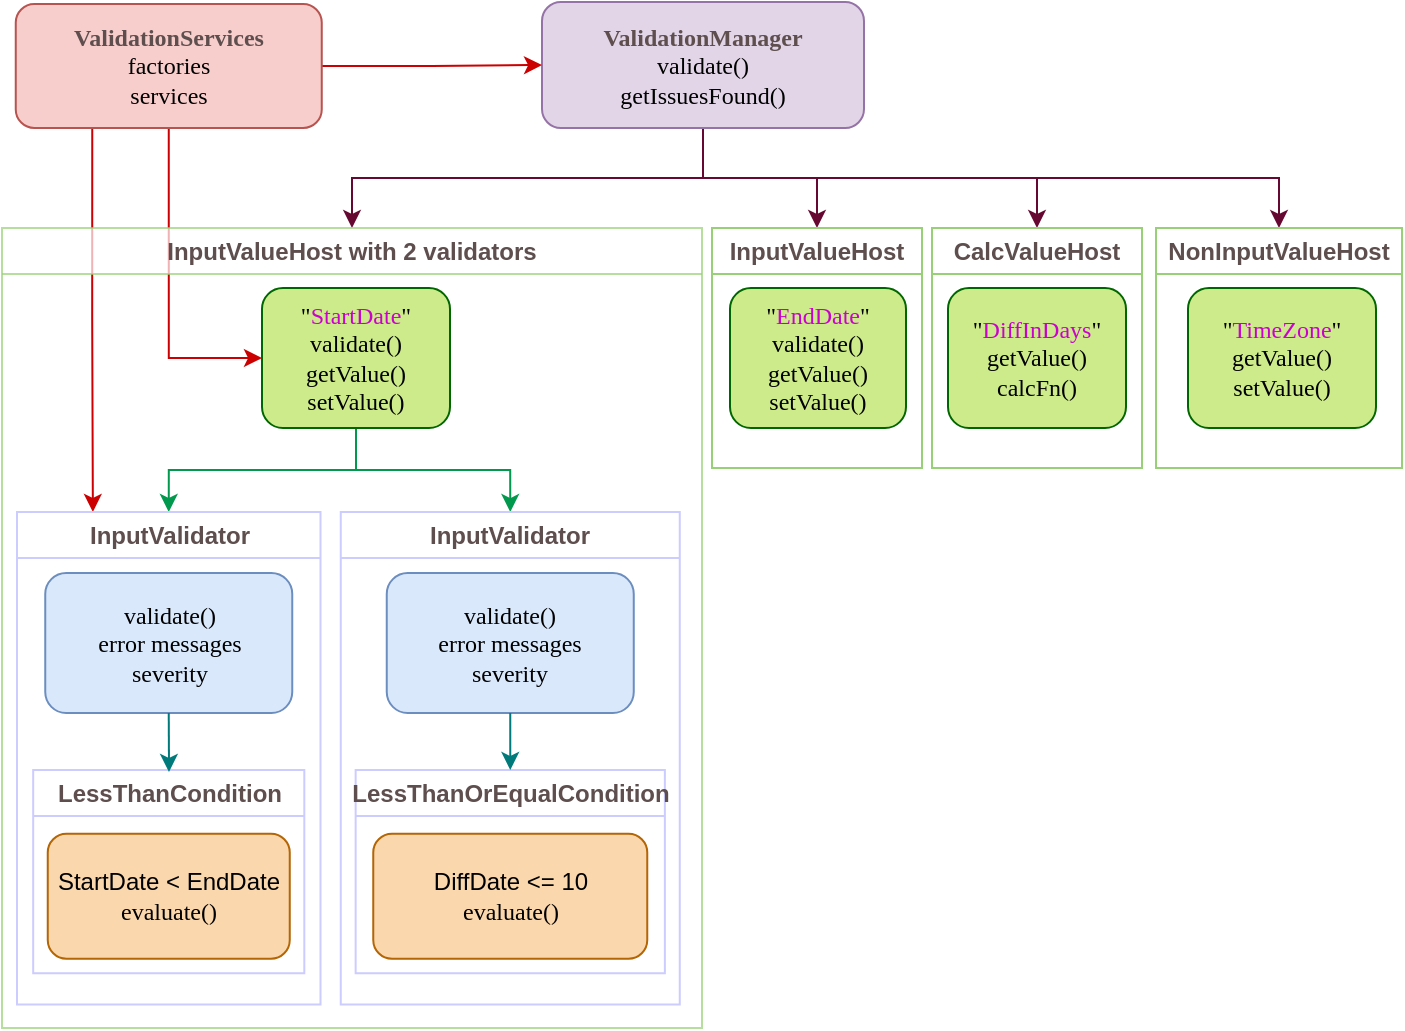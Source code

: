 <mxfile version="23.1.2" type="google">
  <diagram name="Page-1" id="42789a77-a242-8287-6e28-9cd8cfd52e62">
    <mxGraphModel grid="0" page="1" gridSize="10" guides="1" tooltips="1" connect="1" arrows="1" fold="1" pageScale="1" pageWidth="1100" pageHeight="850" background="none" math="0" shadow="0">
      <root>
        <mxCell id="0" />
        <mxCell id="1" parent="0" />
        <mxCell id="qTmObpmJBiQsHKe2OiXN-46" style="edgeStyle=orthogonalEdgeStyle;rounded=0;orthogonalLoop=1;jettySize=auto;html=1;exitX=0.25;exitY=1;exitDx=0;exitDy=0;entryX=0;entryY=0.75;entryDx=0;entryDy=0;strokeColor=#CC0000;" edge="1" parent="1" source="cZsfL6KlIschWVRfWCY3-7" target="qTmObpmJBiQsHKe2OiXN-35">
          <mxGeometry relative="1" as="geometry" />
        </mxCell>
        <mxCell id="qTmObpmJBiQsHKe2OiXN-40" style="edgeStyle=orthogonalEdgeStyle;rounded=0;orthogonalLoop=1;jettySize=auto;html=1;exitX=0.5;exitY=1;exitDx=0;exitDy=0;entryX=0.5;entryY=0;entryDx=0;entryDy=0;strokeColor=#660831;" edge="1" parent="1" source="1ea317790d2ca983-1" target="qTmObpmJBiQsHKe2OiXN-22">
          <mxGeometry relative="1" as="geometry" />
        </mxCell>
        <mxCell id="qTmObpmJBiQsHKe2OiXN-41" style="edgeStyle=orthogonalEdgeStyle;rounded=0;orthogonalLoop=1;jettySize=auto;html=1;exitX=0.5;exitY=1;exitDx=0;exitDy=0;entryX=0.5;entryY=0;entryDx=0;entryDy=0;strokeColor=#660831;" edge="1" parent="1" source="1ea317790d2ca983-1" target="qTmObpmJBiQsHKe2OiXN-30">
          <mxGeometry relative="1" as="geometry" />
        </mxCell>
        <mxCell id="qTmObpmJBiQsHKe2OiXN-42" style="edgeStyle=orthogonalEdgeStyle;rounded=0;orthogonalLoop=1;jettySize=auto;html=1;exitX=0.5;exitY=1;exitDx=0;exitDy=0;entryX=0.5;entryY=0;entryDx=0;entryDy=0;strokeColor=#660831;" edge="1" parent="1" source="1ea317790d2ca983-1" target="qTmObpmJBiQsHKe2OiXN-31">
          <mxGeometry relative="1" as="geometry" />
        </mxCell>
        <mxCell id="qTmObpmJBiQsHKe2OiXN-43" style="edgeStyle=orthogonalEdgeStyle;rounded=0;orthogonalLoop=1;jettySize=auto;html=1;exitX=0.5;exitY=1;exitDx=0;exitDy=0;entryX=0.5;entryY=0;entryDx=0;entryDy=0;strokeColor=#660831;" edge="1" parent="1" source="1ea317790d2ca983-1" target="qTmObpmJBiQsHKe2OiXN-32">
          <mxGeometry relative="1" as="geometry" />
        </mxCell>
        <mxCell id="1ea317790d2ca983-1" value="&lt;b&gt;&lt;font color=&quot;#5e4e4e&quot;&gt;ValidationManager&lt;/font&gt;&lt;/b&gt;&lt;br&gt;&lt;font face=&quot;Lucida Console&quot;&gt;validate()&lt;br&gt;getIssuesFound()&lt;br&gt;&lt;/font&gt;" style="whiteSpace=wrap;html=1;rounded=1;comic=0;labelBackgroundColor=none;strokeWidth=1;fontFamily=Verdana;fontSize=12;align=center;fillColor=#e1d5e7;strokeColor=#9673a6;" vertex="1" parent="1">
          <mxGeometry x="490" y="97" width="161" height="63" as="geometry" />
        </mxCell>
        <mxCell id="cZsfL6KlIschWVRfWCY3-8" style="edgeStyle=elbowEdgeStyle;rounded=0;orthogonalLoop=1;jettySize=auto;html=1;exitX=1;exitY=0.5;exitDx=0;exitDy=0;strokeColor=#CC0000;" edge="1" parent="1" source="cZsfL6KlIschWVRfWCY3-7" target="1ea317790d2ca983-1">
          <mxGeometry relative="1" as="geometry" />
        </mxCell>
        <mxCell id="qTmObpmJBiQsHKe2OiXN-48" style="edgeStyle=orthogonalEdgeStyle;rounded=0;orthogonalLoop=1;jettySize=auto;html=1;exitX=0.5;exitY=1;exitDx=0;exitDy=0;entryX=0;entryY=0.5;entryDx=0;entryDy=0;strokeColor=#CC0000;" edge="1" parent="1" source="cZsfL6KlIschWVRfWCY3-7" target="qTmObpmJBiQsHKe2OiXN-23">
          <mxGeometry relative="1" as="geometry" />
        </mxCell>
        <mxCell id="cZsfL6KlIschWVRfWCY3-7" value="&lt;b style=&quot;color: rgb(94, 78, 78);&quot;&gt;ValidationServices&lt;/b&gt;&lt;br&gt;factories&lt;br&gt;services" style="whiteSpace=wrap;html=1;rounded=1;shadow=0;comic=0;labelBackgroundColor=none;strokeWidth=1;fontFamily=Verdana;fontSize=12;align=center;fillColor=#f8cecc;strokeColor=#b85450;" vertex="1" parent="1">
          <mxGeometry x="226.88" y="98" width="153" height="62" as="geometry" />
        </mxCell>
        <mxCell id="qTmObpmJBiQsHKe2OiXN-20" value="&quot;&lt;font color=&quot;#cc00cc&quot;&gt;DiffInDays&lt;/font&gt;&quot;&lt;br&gt;&lt;font face=&quot;Lucida Console&quot;&gt;getValue()&lt;br&gt;&lt;/font&gt;calcFn()&lt;font face=&quot;Lucida Console&quot;&gt;&lt;br&gt;&lt;/font&gt;" style="rounded=1;whiteSpace=wrap;html=1;shadow=0;comic=0;labelBackgroundColor=none;strokeWidth=1;fontFamily=Verdana;fontSize=12;align=center;fillColor=#cdeb8b;strokeColor=#006600;" vertex="1" parent="1">
          <mxGeometry x="693" y="240" width="89" height="70" as="geometry" />
        </mxCell>
        <mxCell id="qTmObpmJBiQsHKe2OiXN-21" value="&quot;&lt;font color=&quot;#cc00cc&quot;&gt;EndDate&lt;/font&gt;&quot;&lt;br&gt;&lt;font face=&quot;Lucida Console&quot;&gt;validate()&lt;br&gt;getValue()&lt;br&gt;setValue()&lt;br&gt;&lt;/font&gt;" style="rounded=1;whiteSpace=wrap;html=1;shadow=0;comic=0;labelBackgroundColor=none;strokeWidth=1;fontFamily=Verdana;fontSize=12;align=center;fillColor=#cdeb8b;strokeColor=#006600;" vertex="1" parent="1">
          <mxGeometry x="584" y="240" width="88" height="70" as="geometry" />
        </mxCell>
        <mxCell id="qTmObpmJBiQsHKe2OiXN-22" value="&lt;font color=&quot;#5e4e4e&quot;&gt;InputValueHost with 2 validators&lt;/font&gt;" style="swimlane;whiteSpace=wrap;html=1;strokeColor=#97D077;fontColor=#006600;collapsible=0;opacity=70;" vertex="1" parent="1">
          <mxGeometry x="220" y="210" width="350" height="400" as="geometry" />
        </mxCell>
        <mxCell id="qTmObpmJBiQsHKe2OiXN-44" style="edgeStyle=orthogonalEdgeStyle;rounded=0;orthogonalLoop=1;jettySize=auto;html=1;exitX=0.5;exitY=1;exitDx=0;exitDy=0;entryX=0;entryY=0.5;entryDx=0;entryDy=0;strokeColor=#00994D;" edge="1" parent="1" source="qTmObpmJBiQsHKe2OiXN-23" target="qTmObpmJBiQsHKe2OiXN-35">
          <mxGeometry relative="1" as="geometry" />
        </mxCell>
        <mxCell id="qTmObpmJBiQsHKe2OiXN-45" style="edgeStyle=orthogonalEdgeStyle;rounded=0;orthogonalLoop=1;jettySize=auto;html=1;exitX=0.5;exitY=1;exitDx=0;exitDy=0;entryX=0;entryY=0.5;entryDx=0;entryDy=0;strokeColor=#00994D;" edge="1" parent="1" source="qTmObpmJBiQsHKe2OiXN-23" target="qTmObpmJBiQsHKe2OiXN-24">
          <mxGeometry relative="1" as="geometry" />
        </mxCell>
        <mxCell id="qTmObpmJBiQsHKe2OiXN-23" value="&quot;&lt;font color=&quot;#cc00cc&quot;&gt;StartDate&lt;/font&gt;&quot;&lt;br&gt;&lt;font face=&quot;Lucida Console&quot;&gt;validate()&lt;br&gt;getValue()&lt;br&gt;setValue()&lt;br&gt;&lt;/font&gt;" style="rounded=1;whiteSpace=wrap;html=1;shadow=0;comic=0;labelBackgroundColor=none;strokeWidth=1;fontFamily=Verdana;fontSize=12;align=center;fillColor=#cdeb8b;strokeColor=#006600;" vertex="1" parent="1">
          <mxGeometry x="350" y="240" width="94" height="70" as="geometry" />
        </mxCell>
        <mxCell id="qTmObpmJBiQsHKe2OiXN-24" value="InputValidator" style="swimlane;horizontal=0;whiteSpace=wrap;html=1;rotation=90;strokeColor=#CCCCFF;fontColor=#5E4E4E;collapsible=0;container=0;" vertex="1" parent="1">
          <mxGeometry x="351.005" y="390.38" width="246.25" height="169.5" as="geometry" />
        </mxCell>
        <mxCell id="qTmObpmJBiQsHKe2OiXN-30" value="&lt;font&gt;InputValueHost&lt;/font&gt;" style="swimlane;whiteSpace=wrap;html=1;strokeColor=#97D077;collapsible=0;fontColor=#5E4E4E;" vertex="1" parent="1">
          <mxGeometry x="575" y="210" width="105" height="120" as="geometry" />
        </mxCell>
        <mxCell id="qTmObpmJBiQsHKe2OiXN-31" value="CalcValueHost" style="swimlane;whiteSpace=wrap;html=1;startSize=23;strokeColor=#97D077;fontColor=#5E4E4E;collapsible=0;" vertex="1" parent="1">
          <mxGeometry x="685" y="210" width="105" height="120" as="geometry" />
        </mxCell>
        <mxCell id="qTmObpmJBiQsHKe2OiXN-32" value="NonInputValueHost" style="swimlane;whiteSpace=wrap;html=1;strokeColor=#97D077;swimlaneLine=1;fontColor=#5E4E4E;collapsible=0;" vertex="1" parent="1">
          <mxGeometry x="797" y="210" width="123" height="120" as="geometry">
            <mxRectangle x="587" y="30" width="150" height="30" as="alternateBounds" />
          </mxGeometry>
        </mxCell>
        <mxCell id="qTmObpmJBiQsHKe2OiXN-33" value="&quot;&lt;font color=&quot;#cc00cc&quot;&gt;TimeZone&lt;/font&gt;&quot;&lt;br&gt;&lt;font face=&quot;Lucida Console&quot;&gt;getValue()&lt;br style=&quot;border-color: var(--border-color);&quot;&gt;&lt;/font&gt;&lt;span style=&quot;font-family: &amp;quot;Lucida Console&amp;quot;;&quot;&gt;setValue()&lt;/span&gt;" style="rounded=1;whiteSpace=wrap;html=1;shadow=0;comic=0;labelBackgroundColor=none;strokeWidth=1;fontFamily=Verdana;fontSize=12;align=center;fillColor=#cdeb8b;strokeColor=#006600;" vertex="1" parent="qTmObpmJBiQsHKe2OiXN-32">
          <mxGeometry x="16" y="30" width="94" height="70" as="geometry" />
        </mxCell>
        <mxCell id="qTmObpmJBiQsHKe2OiXN-35" value="InputValidator" style="swimlane;horizontal=0;whiteSpace=wrap;html=1;rotation=90;strokeColor=#CCCCFF;fontColor=#5E4E4E;collapsible=0;container=0;" vertex="1" parent="1">
          <mxGeometry x="180.25" y="399.25" width="246.25" height="151.75" as="geometry" />
        </mxCell>
        <mxCell id="qTmObpmJBiQsHKe2OiXN-25" value="&lt;font face=&quot;Lucida Console&quot;&gt;validate()&lt;/font&gt;&lt;br&gt;error messages&lt;br&gt;severity" style="whiteSpace=wrap;html=1;rounded=1;shadow=0;comic=0;labelBackgroundColor=none;strokeWidth=1;fontFamily=Verdana;fontSize=12;align=center;rotation=0;fillColor=#dae8fc;strokeColor=#6c8ebf;container=0;" vertex="1" parent="1">
          <mxGeometry x="412.38" y="382.5" width="123.5" height="70" as="geometry" />
        </mxCell>
        <mxCell id="qTmObpmJBiQsHKe2OiXN-26" value="LessThanOrEqualCondition" style="swimlane;horizontal=0;whiteSpace=wrap;html=1;rotation=90;strokeColor=#CCCCFF;collapsible=0;fontColor=#5E4E4E;container=0;startSize=23;" vertex="1" parent="1">
          <mxGeometry x="423.305" y="454.52" width="101.65" height="154.61" as="geometry" />
        </mxCell>
        <mxCell id="qTmObpmJBiQsHKe2OiXN-28" style="rounded=0;orthogonalLoop=1;jettySize=auto;html=1;exitX=0.5;exitY=1;exitDx=0;exitDy=0;strokeColor=#007A7A;entryX=0;entryY=0.5;entryDx=0;entryDy=0;" edge="1" parent="1" source="qTmObpmJBiQsHKe2OiXN-25" target="qTmObpmJBiQsHKe2OiXN-26">
          <mxGeometry relative="1" as="geometry">
            <mxPoint x="483.5" y="482" as="targetPoint" />
          </mxGeometry>
        </mxCell>
        <mxCell id="qTmObpmJBiQsHKe2OiXN-27" value="DiffDate &amp;lt;= 10&lt;br&gt;&lt;font face=&quot;Lucida Console&quot;&gt;evaluate()&lt;/font&gt;" style="whiteSpace=wrap;html=1;rotation=0;fillColor=#fad7ac;strokeColor=#b46504;rounded=1;container=0;" vertex="1" parent="1">
          <mxGeometry x="405.63" y="512.88" width="137" height="62.5" as="geometry" />
        </mxCell>
        <mxCell id="qTmObpmJBiQsHKe2OiXN-36" value="&lt;font face=&quot;Lucida Console&quot;&gt;validate()&lt;/font&gt;&lt;br&gt;error messages&lt;br&gt;severity" style="whiteSpace=wrap;html=1;rounded=1;shadow=0;comic=0;labelBackgroundColor=none;strokeWidth=1;fontFamily=Verdana;fontSize=12;align=center;rotation=0;fillColor=#dae8fc;strokeColor=#6c8ebf;container=0;" vertex="1" parent="1">
          <mxGeometry x="241.625" y="382.5" width="123.5" height="70" as="geometry" />
        </mxCell>
        <mxCell id="qTmObpmJBiQsHKe2OiXN-37" value="LessThanCondition" style="swimlane;horizontal=0;whiteSpace=wrap;html=1;rotation=90;strokeColor=#CCCCFF;collapsible=0;fontColor=#5E4E4E;container=0;" vertex="1" parent="1">
          <mxGeometry x="252.55" y="464.05" width="101.65" height="135.56" as="geometry" />
        </mxCell>
        <mxCell id="qTmObpmJBiQsHKe2OiXN-39" style="rounded=0;orthogonalLoop=1;jettySize=auto;html=1;exitX=0.5;exitY=1;exitDx=0;exitDy=0;strokeColor=#007A7A;" edge="1" parent="1" source="qTmObpmJBiQsHKe2OiXN-36">
          <mxGeometry relative="1" as="geometry">
            <mxPoint x="303.5" y="482" as="targetPoint" />
          </mxGeometry>
        </mxCell>
        <mxCell id="qTmObpmJBiQsHKe2OiXN-38" value="StartDate &amp;lt; EndDate&lt;br&gt;&lt;font face=&quot;Lucida Console&quot;&gt;evaluate()&lt;/font&gt;" style="whiteSpace=wrap;html=1;rotation=0;fillColor=#fad7ac;strokeColor=#b46504;rounded=1;container=0;" vertex="1" parent="1">
          <mxGeometry x="242.875" y="512.88" width="121" height="62.5" as="geometry" />
        </mxCell>
      </root>
    </mxGraphModel>
  </diagram>
</mxfile>
